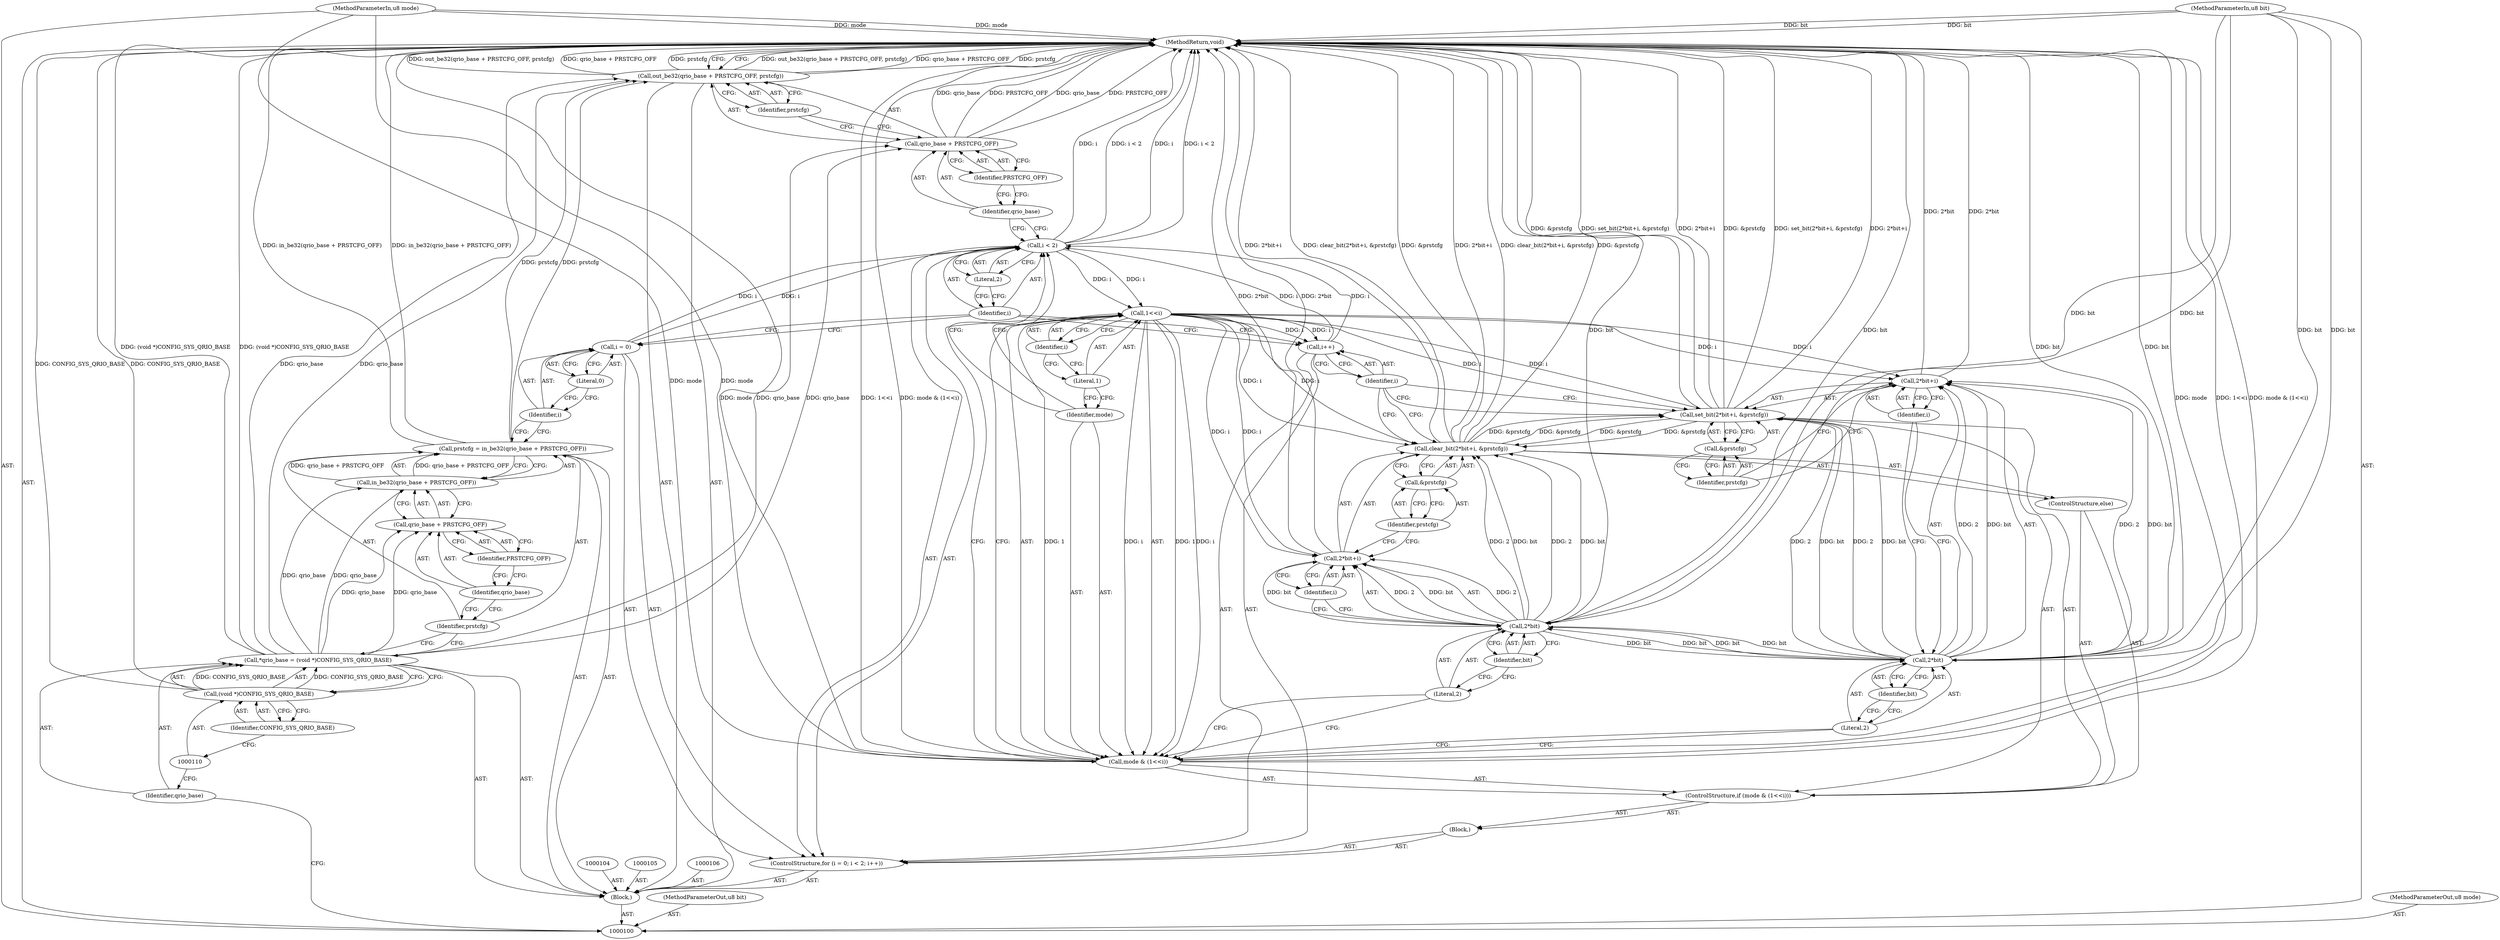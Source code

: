 digraph "1_u-boot_master_0" {
"1000156" [label="(MethodReturn,void)"];
"1000101" [label="(MethodParameterIn,u8 bit)"];
"1000226" [label="(MethodParameterOut,u8 bit)"];
"1000102" [label="(MethodParameterIn,u8 mode)"];
"1000227" [label="(MethodParameterOut,u8 mode)"];
"1000131" [label="(Call,1<<i)"];
"1000132" [label="(Literal,1)"];
"1000133" [label="(Identifier,i)"];
"1000128" [label="(ControlStructure,if (mode & (1<<i)))"];
"1000129" [label="(Call,mode & (1<<i))"];
"1000130" [label="(Identifier,mode)"];
"1000135" [label="(Call,2*bit+i)"];
"1000136" [label="(Call,2*bit)"];
"1000137" [label="(Literal,2)"];
"1000138" [label="(Identifier,bit)"];
"1000139" [label="(Identifier,i)"];
"1000140" [label="(Call,&prstcfg)"];
"1000141" [label="(Identifier,prstcfg)"];
"1000134" [label="(Call,set_bit(2*bit+i, &prstcfg))"];
"1000142" [label="(ControlStructure,else)"];
"1000144" [label="(Call,2*bit+i)"];
"1000145" [label="(Call,2*bit)"];
"1000146" [label="(Literal,2)"];
"1000147" [label="(Identifier,bit)"];
"1000148" [label="(Identifier,i)"];
"1000149" [label="(Call,&prstcfg)"];
"1000150" [label="(Identifier,prstcfg)"];
"1000143" [label="(Call,clear_bit(2*bit+i, &prstcfg))"];
"1000152" [label="(Call,qrio_base + PRSTCFG_OFF)"];
"1000153" [label="(Identifier,qrio_base)"];
"1000151" [label="(Call,out_be32(qrio_base + PRSTCFG_OFF, prstcfg))"];
"1000154" [label="(Identifier,PRSTCFG_OFF)"];
"1000155" [label="(Identifier,prstcfg)"];
"1000103" [label="(Block,)"];
"1000107" [label="(Call,*qrio_base = (void *)CONFIG_SYS_QRIO_BASE)"];
"1000108" [label="(Identifier,qrio_base)"];
"1000109" [label="(Call,(void *)CONFIG_SYS_QRIO_BASE)"];
"1000111" [label="(Identifier,CONFIG_SYS_QRIO_BASE)"];
"1000114" [label="(Call,in_be32(qrio_base + PRSTCFG_OFF))"];
"1000112" [label="(Call,prstcfg = in_be32(qrio_base + PRSTCFG_OFF))"];
"1000113" [label="(Identifier,prstcfg)"];
"1000115" [label="(Call,qrio_base + PRSTCFG_OFF)"];
"1000116" [label="(Identifier,qrio_base)"];
"1000117" [label="(Identifier,PRSTCFG_OFF)"];
"1000121" [label="(Literal,0)"];
"1000122" [label="(Call,i < 2)"];
"1000123" [label="(Identifier,i)"];
"1000124" [label="(Literal,2)"];
"1000118" [label="(ControlStructure,for (i = 0; i < 2; i++))"];
"1000125" [label="(Call,i++)"];
"1000126" [label="(Identifier,i)"];
"1000127" [label="(Block,)"];
"1000119" [label="(Call,i = 0)"];
"1000120" [label="(Identifier,i)"];
"1000156" -> "1000100"  [label="AST: "];
"1000156" -> "1000151"  [label="CFG: "];
"1000129" -> "1000156"  [label="DDG: mode"];
"1000129" -> "1000156"  [label="DDG: 1<<i"];
"1000129" -> "1000156"  [label="DDG: mode & (1<<i)"];
"1000112" -> "1000156"  [label="DDG: in_be32(qrio_base + PRSTCFG_OFF)"];
"1000122" -> "1000156"  [label="DDG: i"];
"1000122" -> "1000156"  [label="DDG: i < 2"];
"1000143" -> "1000156"  [label="DDG: &prstcfg"];
"1000143" -> "1000156"  [label="DDG: 2*bit+i"];
"1000143" -> "1000156"  [label="DDG: clear_bit(2*bit+i, &prstcfg)"];
"1000152" -> "1000156"  [label="DDG: qrio_base"];
"1000152" -> "1000156"  [label="DDG: PRSTCFG_OFF"];
"1000136" -> "1000156"  [label="DDG: bit"];
"1000107" -> "1000156"  [label="DDG: (void *)CONFIG_SYS_QRIO_BASE"];
"1000151" -> "1000156"  [label="DDG: out_be32(qrio_base + PRSTCFG_OFF, prstcfg)"];
"1000151" -> "1000156"  [label="DDG: qrio_base + PRSTCFG_OFF"];
"1000151" -> "1000156"  [label="DDG: prstcfg"];
"1000134" -> "1000156"  [label="DDG: &prstcfg"];
"1000134" -> "1000156"  [label="DDG: set_bit(2*bit+i, &prstcfg)"];
"1000134" -> "1000156"  [label="DDG: 2*bit+i"];
"1000102" -> "1000156"  [label="DDG: mode"];
"1000101" -> "1000156"  [label="DDG: bit"];
"1000135" -> "1000156"  [label="DDG: 2*bit"];
"1000144" -> "1000156"  [label="DDG: 2*bit"];
"1000145" -> "1000156"  [label="DDG: bit"];
"1000109" -> "1000156"  [label="DDG: CONFIG_SYS_QRIO_BASE"];
"1000101" -> "1000100"  [label="AST: "];
"1000101" -> "1000156"  [label="DDG: bit"];
"1000101" -> "1000136"  [label="DDG: bit"];
"1000101" -> "1000145"  [label="DDG: bit"];
"1000226" -> "1000100"  [label="AST: "];
"1000102" -> "1000100"  [label="AST: "];
"1000102" -> "1000156"  [label="DDG: mode"];
"1000102" -> "1000129"  [label="DDG: mode"];
"1000227" -> "1000100"  [label="AST: "];
"1000131" -> "1000129"  [label="AST: "];
"1000131" -> "1000133"  [label="CFG: "];
"1000132" -> "1000131"  [label="AST: "];
"1000133" -> "1000131"  [label="AST: "];
"1000129" -> "1000131"  [label="CFG: "];
"1000131" -> "1000125"  [label="DDG: i"];
"1000131" -> "1000129"  [label="DDG: 1"];
"1000131" -> "1000129"  [label="DDG: i"];
"1000122" -> "1000131"  [label="DDG: i"];
"1000131" -> "1000134"  [label="DDG: i"];
"1000131" -> "1000135"  [label="DDG: i"];
"1000131" -> "1000143"  [label="DDG: i"];
"1000131" -> "1000144"  [label="DDG: i"];
"1000132" -> "1000131"  [label="AST: "];
"1000132" -> "1000130"  [label="CFG: "];
"1000133" -> "1000132"  [label="CFG: "];
"1000133" -> "1000131"  [label="AST: "];
"1000133" -> "1000132"  [label="CFG: "];
"1000131" -> "1000133"  [label="CFG: "];
"1000128" -> "1000127"  [label="AST: "];
"1000129" -> "1000128"  [label="AST: "];
"1000134" -> "1000128"  [label="AST: "];
"1000142" -> "1000128"  [label="AST: "];
"1000129" -> "1000128"  [label="AST: "];
"1000129" -> "1000131"  [label="CFG: "];
"1000130" -> "1000129"  [label="AST: "];
"1000131" -> "1000129"  [label="AST: "];
"1000137" -> "1000129"  [label="CFG: "];
"1000146" -> "1000129"  [label="CFG: "];
"1000129" -> "1000156"  [label="DDG: mode"];
"1000129" -> "1000156"  [label="DDG: 1<<i"];
"1000129" -> "1000156"  [label="DDG: mode & (1<<i)"];
"1000102" -> "1000129"  [label="DDG: mode"];
"1000131" -> "1000129"  [label="DDG: 1"];
"1000131" -> "1000129"  [label="DDG: i"];
"1000130" -> "1000129"  [label="AST: "];
"1000130" -> "1000122"  [label="CFG: "];
"1000132" -> "1000130"  [label="CFG: "];
"1000135" -> "1000134"  [label="AST: "];
"1000135" -> "1000139"  [label="CFG: "];
"1000136" -> "1000135"  [label="AST: "];
"1000139" -> "1000135"  [label="AST: "];
"1000141" -> "1000135"  [label="CFG: "];
"1000135" -> "1000156"  [label="DDG: 2*bit"];
"1000136" -> "1000135"  [label="DDG: 2"];
"1000136" -> "1000135"  [label="DDG: bit"];
"1000131" -> "1000135"  [label="DDG: i"];
"1000136" -> "1000135"  [label="AST: "];
"1000136" -> "1000138"  [label="CFG: "];
"1000137" -> "1000136"  [label="AST: "];
"1000138" -> "1000136"  [label="AST: "];
"1000139" -> "1000136"  [label="CFG: "];
"1000136" -> "1000156"  [label="DDG: bit"];
"1000136" -> "1000134"  [label="DDG: 2"];
"1000136" -> "1000134"  [label="DDG: bit"];
"1000136" -> "1000135"  [label="DDG: 2"];
"1000136" -> "1000135"  [label="DDG: bit"];
"1000145" -> "1000136"  [label="DDG: bit"];
"1000101" -> "1000136"  [label="DDG: bit"];
"1000136" -> "1000145"  [label="DDG: bit"];
"1000137" -> "1000136"  [label="AST: "];
"1000137" -> "1000129"  [label="CFG: "];
"1000138" -> "1000137"  [label="CFG: "];
"1000138" -> "1000136"  [label="AST: "];
"1000138" -> "1000137"  [label="CFG: "];
"1000136" -> "1000138"  [label="CFG: "];
"1000139" -> "1000135"  [label="AST: "];
"1000139" -> "1000136"  [label="CFG: "];
"1000135" -> "1000139"  [label="CFG: "];
"1000140" -> "1000134"  [label="AST: "];
"1000140" -> "1000141"  [label="CFG: "];
"1000141" -> "1000140"  [label="AST: "];
"1000134" -> "1000140"  [label="CFG: "];
"1000141" -> "1000140"  [label="AST: "];
"1000141" -> "1000135"  [label="CFG: "];
"1000140" -> "1000141"  [label="CFG: "];
"1000134" -> "1000128"  [label="AST: "];
"1000134" -> "1000140"  [label="CFG: "];
"1000135" -> "1000134"  [label="AST: "];
"1000140" -> "1000134"  [label="AST: "];
"1000126" -> "1000134"  [label="CFG: "];
"1000134" -> "1000156"  [label="DDG: &prstcfg"];
"1000134" -> "1000156"  [label="DDG: set_bit(2*bit+i, &prstcfg)"];
"1000134" -> "1000156"  [label="DDG: 2*bit+i"];
"1000136" -> "1000134"  [label="DDG: 2"];
"1000136" -> "1000134"  [label="DDG: bit"];
"1000131" -> "1000134"  [label="DDG: i"];
"1000143" -> "1000134"  [label="DDG: &prstcfg"];
"1000134" -> "1000143"  [label="DDG: &prstcfg"];
"1000142" -> "1000128"  [label="AST: "];
"1000143" -> "1000142"  [label="AST: "];
"1000144" -> "1000143"  [label="AST: "];
"1000144" -> "1000148"  [label="CFG: "];
"1000145" -> "1000144"  [label="AST: "];
"1000148" -> "1000144"  [label="AST: "];
"1000150" -> "1000144"  [label="CFG: "];
"1000144" -> "1000156"  [label="DDG: 2*bit"];
"1000145" -> "1000144"  [label="DDG: 2"];
"1000145" -> "1000144"  [label="DDG: bit"];
"1000131" -> "1000144"  [label="DDG: i"];
"1000145" -> "1000144"  [label="AST: "];
"1000145" -> "1000147"  [label="CFG: "];
"1000146" -> "1000145"  [label="AST: "];
"1000147" -> "1000145"  [label="AST: "];
"1000148" -> "1000145"  [label="CFG: "];
"1000145" -> "1000156"  [label="DDG: bit"];
"1000145" -> "1000136"  [label="DDG: bit"];
"1000145" -> "1000143"  [label="DDG: 2"];
"1000145" -> "1000143"  [label="DDG: bit"];
"1000145" -> "1000144"  [label="DDG: 2"];
"1000145" -> "1000144"  [label="DDG: bit"];
"1000136" -> "1000145"  [label="DDG: bit"];
"1000101" -> "1000145"  [label="DDG: bit"];
"1000146" -> "1000145"  [label="AST: "];
"1000146" -> "1000129"  [label="CFG: "];
"1000147" -> "1000146"  [label="CFG: "];
"1000147" -> "1000145"  [label="AST: "];
"1000147" -> "1000146"  [label="CFG: "];
"1000145" -> "1000147"  [label="CFG: "];
"1000148" -> "1000144"  [label="AST: "];
"1000148" -> "1000145"  [label="CFG: "];
"1000144" -> "1000148"  [label="CFG: "];
"1000149" -> "1000143"  [label="AST: "];
"1000149" -> "1000150"  [label="CFG: "];
"1000150" -> "1000149"  [label="AST: "];
"1000143" -> "1000149"  [label="CFG: "];
"1000150" -> "1000149"  [label="AST: "];
"1000150" -> "1000144"  [label="CFG: "];
"1000149" -> "1000150"  [label="CFG: "];
"1000143" -> "1000142"  [label="AST: "];
"1000143" -> "1000149"  [label="CFG: "];
"1000144" -> "1000143"  [label="AST: "];
"1000149" -> "1000143"  [label="AST: "];
"1000126" -> "1000143"  [label="CFG: "];
"1000143" -> "1000156"  [label="DDG: &prstcfg"];
"1000143" -> "1000156"  [label="DDG: 2*bit+i"];
"1000143" -> "1000156"  [label="DDG: clear_bit(2*bit+i, &prstcfg)"];
"1000143" -> "1000134"  [label="DDG: &prstcfg"];
"1000145" -> "1000143"  [label="DDG: 2"];
"1000145" -> "1000143"  [label="DDG: bit"];
"1000131" -> "1000143"  [label="DDG: i"];
"1000134" -> "1000143"  [label="DDG: &prstcfg"];
"1000152" -> "1000151"  [label="AST: "];
"1000152" -> "1000154"  [label="CFG: "];
"1000153" -> "1000152"  [label="AST: "];
"1000154" -> "1000152"  [label="AST: "];
"1000155" -> "1000152"  [label="CFG: "];
"1000152" -> "1000156"  [label="DDG: qrio_base"];
"1000152" -> "1000156"  [label="DDG: PRSTCFG_OFF"];
"1000107" -> "1000152"  [label="DDG: qrio_base"];
"1000153" -> "1000152"  [label="AST: "];
"1000153" -> "1000122"  [label="CFG: "];
"1000154" -> "1000153"  [label="CFG: "];
"1000151" -> "1000103"  [label="AST: "];
"1000151" -> "1000155"  [label="CFG: "];
"1000152" -> "1000151"  [label="AST: "];
"1000155" -> "1000151"  [label="AST: "];
"1000156" -> "1000151"  [label="CFG: "];
"1000151" -> "1000156"  [label="DDG: out_be32(qrio_base + PRSTCFG_OFF, prstcfg)"];
"1000151" -> "1000156"  [label="DDG: qrio_base + PRSTCFG_OFF"];
"1000151" -> "1000156"  [label="DDG: prstcfg"];
"1000107" -> "1000151"  [label="DDG: qrio_base"];
"1000112" -> "1000151"  [label="DDG: prstcfg"];
"1000154" -> "1000152"  [label="AST: "];
"1000154" -> "1000153"  [label="CFG: "];
"1000152" -> "1000154"  [label="CFG: "];
"1000155" -> "1000151"  [label="AST: "];
"1000155" -> "1000152"  [label="CFG: "];
"1000151" -> "1000155"  [label="CFG: "];
"1000103" -> "1000100"  [label="AST: "];
"1000104" -> "1000103"  [label="AST: "];
"1000105" -> "1000103"  [label="AST: "];
"1000106" -> "1000103"  [label="AST: "];
"1000107" -> "1000103"  [label="AST: "];
"1000112" -> "1000103"  [label="AST: "];
"1000118" -> "1000103"  [label="AST: "];
"1000151" -> "1000103"  [label="AST: "];
"1000107" -> "1000103"  [label="AST: "];
"1000107" -> "1000109"  [label="CFG: "];
"1000108" -> "1000107"  [label="AST: "];
"1000109" -> "1000107"  [label="AST: "];
"1000113" -> "1000107"  [label="CFG: "];
"1000107" -> "1000156"  [label="DDG: (void *)CONFIG_SYS_QRIO_BASE"];
"1000109" -> "1000107"  [label="DDG: CONFIG_SYS_QRIO_BASE"];
"1000107" -> "1000114"  [label="DDG: qrio_base"];
"1000107" -> "1000115"  [label="DDG: qrio_base"];
"1000107" -> "1000151"  [label="DDG: qrio_base"];
"1000107" -> "1000152"  [label="DDG: qrio_base"];
"1000108" -> "1000107"  [label="AST: "];
"1000108" -> "1000100"  [label="CFG: "];
"1000110" -> "1000108"  [label="CFG: "];
"1000109" -> "1000107"  [label="AST: "];
"1000109" -> "1000111"  [label="CFG: "];
"1000110" -> "1000109"  [label="AST: "];
"1000111" -> "1000109"  [label="AST: "];
"1000107" -> "1000109"  [label="CFG: "];
"1000109" -> "1000156"  [label="DDG: CONFIG_SYS_QRIO_BASE"];
"1000109" -> "1000107"  [label="DDG: CONFIG_SYS_QRIO_BASE"];
"1000111" -> "1000109"  [label="AST: "];
"1000111" -> "1000110"  [label="CFG: "];
"1000109" -> "1000111"  [label="CFG: "];
"1000114" -> "1000112"  [label="AST: "];
"1000114" -> "1000115"  [label="CFG: "];
"1000115" -> "1000114"  [label="AST: "];
"1000112" -> "1000114"  [label="CFG: "];
"1000114" -> "1000112"  [label="DDG: qrio_base + PRSTCFG_OFF"];
"1000107" -> "1000114"  [label="DDG: qrio_base"];
"1000112" -> "1000103"  [label="AST: "];
"1000112" -> "1000114"  [label="CFG: "];
"1000113" -> "1000112"  [label="AST: "];
"1000114" -> "1000112"  [label="AST: "];
"1000120" -> "1000112"  [label="CFG: "];
"1000112" -> "1000156"  [label="DDG: in_be32(qrio_base + PRSTCFG_OFF)"];
"1000114" -> "1000112"  [label="DDG: qrio_base + PRSTCFG_OFF"];
"1000112" -> "1000151"  [label="DDG: prstcfg"];
"1000113" -> "1000112"  [label="AST: "];
"1000113" -> "1000107"  [label="CFG: "];
"1000116" -> "1000113"  [label="CFG: "];
"1000115" -> "1000114"  [label="AST: "];
"1000115" -> "1000117"  [label="CFG: "];
"1000116" -> "1000115"  [label="AST: "];
"1000117" -> "1000115"  [label="AST: "];
"1000114" -> "1000115"  [label="CFG: "];
"1000107" -> "1000115"  [label="DDG: qrio_base"];
"1000116" -> "1000115"  [label="AST: "];
"1000116" -> "1000113"  [label="CFG: "];
"1000117" -> "1000116"  [label="CFG: "];
"1000117" -> "1000115"  [label="AST: "];
"1000117" -> "1000116"  [label="CFG: "];
"1000115" -> "1000117"  [label="CFG: "];
"1000121" -> "1000119"  [label="AST: "];
"1000121" -> "1000120"  [label="CFG: "];
"1000119" -> "1000121"  [label="CFG: "];
"1000122" -> "1000118"  [label="AST: "];
"1000122" -> "1000124"  [label="CFG: "];
"1000123" -> "1000122"  [label="AST: "];
"1000124" -> "1000122"  [label="AST: "];
"1000130" -> "1000122"  [label="CFG: "];
"1000153" -> "1000122"  [label="CFG: "];
"1000122" -> "1000156"  [label="DDG: i"];
"1000122" -> "1000156"  [label="DDG: i < 2"];
"1000125" -> "1000122"  [label="DDG: i"];
"1000119" -> "1000122"  [label="DDG: i"];
"1000122" -> "1000131"  [label="DDG: i"];
"1000123" -> "1000122"  [label="AST: "];
"1000123" -> "1000119"  [label="CFG: "];
"1000123" -> "1000125"  [label="CFG: "];
"1000124" -> "1000123"  [label="CFG: "];
"1000124" -> "1000122"  [label="AST: "];
"1000124" -> "1000123"  [label="CFG: "];
"1000122" -> "1000124"  [label="CFG: "];
"1000118" -> "1000103"  [label="AST: "];
"1000119" -> "1000118"  [label="AST: "];
"1000122" -> "1000118"  [label="AST: "];
"1000125" -> "1000118"  [label="AST: "];
"1000127" -> "1000118"  [label="AST: "];
"1000125" -> "1000118"  [label="AST: "];
"1000125" -> "1000126"  [label="CFG: "];
"1000126" -> "1000125"  [label="AST: "];
"1000123" -> "1000125"  [label="CFG: "];
"1000125" -> "1000122"  [label="DDG: i"];
"1000131" -> "1000125"  [label="DDG: i"];
"1000126" -> "1000125"  [label="AST: "];
"1000126" -> "1000134"  [label="CFG: "];
"1000126" -> "1000143"  [label="CFG: "];
"1000125" -> "1000126"  [label="CFG: "];
"1000127" -> "1000118"  [label="AST: "];
"1000128" -> "1000127"  [label="AST: "];
"1000119" -> "1000118"  [label="AST: "];
"1000119" -> "1000121"  [label="CFG: "];
"1000120" -> "1000119"  [label="AST: "];
"1000121" -> "1000119"  [label="AST: "];
"1000123" -> "1000119"  [label="CFG: "];
"1000119" -> "1000122"  [label="DDG: i"];
"1000120" -> "1000119"  [label="AST: "];
"1000120" -> "1000112"  [label="CFG: "];
"1000121" -> "1000120"  [label="CFG: "];
}
